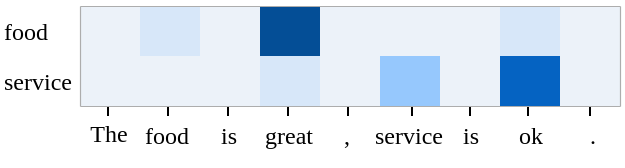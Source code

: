 <mxfile version="23.1.4" type="github">
  <diagram name="第 1 页" id="k9r1K2YOvS_ybdl0ZCWT">
    <mxGraphModel dx="398" dy="265" grid="1" gridSize="10" guides="1" tooltips="1" connect="1" arrows="1" fold="1" page="1" pageScale="1" pageWidth="827" pageHeight="1169" math="0" shadow="0">
      <root>
        <mxCell id="0" />
        <mxCell id="1" parent="0" />
        <mxCell id="Ue7qdNSdCAlJAjsyGkML-82" value="&lt;font style=&quot;font-size: 12px;&quot;&gt;The&lt;/font&gt;" style="text;html=1;align=center;verticalAlign=middle;resizable=0;points=[];autosize=1;strokeColor=none;fillColor=none;fontSize=12;fontFamily=Times New Roman;" parent="1" vertex="1">
          <mxGeometry x="221" y="302" width="40" height="30" as="geometry" />
        </mxCell>
        <mxCell id="Ue7qdNSdCAlJAjsyGkML-44" value="service" style="text;html=1;align=left;verticalAlign=middle;resizable=0;points=[];autosize=1;strokeColor=none;fillColor=none;fontSize=12;fontFamily=Times New Roman;" parent="1" vertex="1">
          <mxGeometry x="187" y="276" width="60" height="30" as="geometry" />
        </mxCell>
        <mxCell id="Ue7qdNSdCAlJAjsyGkML-45" value="food" style="text;html=1;align=left;verticalAlign=middle;resizable=0;points=[];autosize=1;strokeColor=none;fillColor=none;fontSize=12;fontFamily=Times New Roman;" parent="1" vertex="1">
          <mxGeometry x="187" y="250.5" width="50" height="30" as="geometry" />
        </mxCell>
        <mxCell id="Ue7qdNSdCAlJAjsyGkML-46" value="" style="whiteSpace=wrap;html=1;strokeColor=none;fillColor=#ECF2F9;fontSize=10;fontFamily=Times New Roman;" parent="1" vertex="1">
          <mxGeometry x="227" y="278" width="30" height="25" as="geometry" />
        </mxCell>
        <mxCell id="Ue7qdNSdCAlJAjsyGkML-47" value="" style="whiteSpace=wrap;html=1;fillColor=#ECF2F9;strokeColor=none;fontSize=10;fontFamily=Times New Roman;" parent="1" vertex="1">
          <mxGeometry x="257" y="278" width="30" height="25" as="geometry" />
        </mxCell>
        <mxCell id="Ue7qdNSdCAlJAjsyGkML-48" value="" style="whiteSpace=wrap;html=1;strokeColor=none;fillColor=#ECF2F9;fontSize=10;fontFamily=Times New Roman;" parent="1" vertex="1">
          <mxGeometry x="287" y="278" width="30" height="25" as="geometry" />
        </mxCell>
        <mxCell id="Ue7qdNSdCAlJAjsyGkML-49" value="" style="whiteSpace=wrap;html=1;fillColor=#D7E7F9;strokeColor=none;fontSize=10;fontFamily=Times New Roman;" parent="1" vertex="1">
          <mxGeometry x="317" y="278" width="30" height="25" as="geometry" />
        </mxCell>
        <mxCell id="Ue7qdNSdCAlJAjsyGkML-50" value="" style="whiteSpace=wrap;html=1;strokeColor=none;fillColor=#ECF2F9;fontSize=10;fontFamily=Times New Roman;" parent="1" vertex="1">
          <mxGeometry x="347" y="278" width="30" height="25" as="geometry" />
        </mxCell>
        <mxCell id="Ue7qdNSdCAlJAjsyGkML-51" value="" style="whiteSpace=wrap;html=1;fillColor=#96c8fd;strokeColor=none;fontSize=10;fontFamily=Times New Roman;" parent="1" vertex="1">
          <mxGeometry x="377" y="278" width="30" height="25" as="geometry" />
        </mxCell>
        <mxCell id="Ue7qdNSdCAlJAjsyGkML-52" value="" style="whiteSpace=wrap;html=1;strokeColor=none;fillColor=#ECF2F9;fontSize=10;fontFamily=Times New Roman;" parent="1" vertex="1">
          <mxGeometry x="407" y="278" width="30" height="25" as="geometry" />
        </mxCell>
        <mxCell id="Ue7qdNSdCAlJAjsyGkML-53" value="" style="whiteSpace=wrap;html=1;fillColor=#0563c2;strokeColor=none;fontSize=10;fontFamily=Times New Roman;" parent="1" vertex="1">
          <mxGeometry x="437" y="278" width="30" height="25" as="geometry" />
        </mxCell>
        <mxCell id="Ue7qdNSdCAlJAjsyGkML-54" value="" style="whiteSpace=wrap;html=1;strokeColor=none;fillColor=#ECF2F9;fontSize=10;fontFamily=Times New Roman;" parent="1" vertex="1">
          <mxGeometry x="467" y="278" width="30" height="25" as="geometry" />
        </mxCell>
        <mxCell id="Ue7qdNSdCAlJAjsyGkML-55" value="&lt;font style=&quot;font-size: 12px;&quot;&gt;food&lt;/font&gt;" style="text;html=1;align=center;verticalAlign=middle;resizable=0;points=[];autosize=1;strokeColor=none;fillColor=none;fontSize=12;fontFamily=Times New Roman;" parent="1" vertex="1">
          <mxGeometry x="245" y="303" width="50" height="30" as="geometry" />
        </mxCell>
        <mxCell id="Ue7qdNSdCAlJAjsyGkML-56" value="&lt;font style=&quot;font-size: 12px;&quot;&gt;is&lt;/font&gt;" style="text;html=1;align=center;verticalAlign=middle;resizable=0;points=[];autosize=1;strokeColor=none;fillColor=none;fontSize=12;fontFamily=Times New Roman;" parent="1" vertex="1">
          <mxGeometry x="286" y="303" width="30" height="30" as="geometry" />
        </mxCell>
        <mxCell id="Ue7qdNSdCAlJAjsyGkML-57" value="&lt;font style=&quot;font-size: 12px;&quot;&gt;great&lt;/font&gt;" style="text;html=1;align=center;verticalAlign=middle;resizable=0;points=[];autosize=1;strokeColor=none;fillColor=none;fontSize=12;fontFamily=Times New Roman;" parent="1" vertex="1">
          <mxGeometry x="306" y="303" width="50" height="30" as="geometry" />
        </mxCell>
        <mxCell id="Ue7qdNSdCAlJAjsyGkML-58" value="&lt;font style=&quot;font-size: 12px;&quot;&gt;,&lt;/font&gt;" style="text;html=1;align=center;verticalAlign=middle;resizable=0;points=[];autosize=1;strokeColor=none;fillColor=none;fontSize=12;fontFamily=Times New Roman;" parent="1" vertex="1">
          <mxGeometry x="345" y="303" width="30" height="30" as="geometry" />
        </mxCell>
        <mxCell id="Ue7qdNSdCAlJAjsyGkML-59" value="&lt;font style=&quot;font-size: 12px;&quot;&gt;service&lt;/font&gt;" style="text;html=1;align=center;verticalAlign=middle;resizable=0;points=[];autosize=1;strokeColor=none;fillColor=none;fontSize=12;fontFamily=Times New Roman;" parent="1" vertex="1">
          <mxGeometry x="361" y="303" width="60" height="30" as="geometry" />
        </mxCell>
        <mxCell id="Ue7qdNSdCAlJAjsyGkML-60" value="&lt;span style=&quot;font-size: 12px;&quot;&gt;is&lt;/span&gt;" style="text;html=1;align=center;verticalAlign=middle;resizable=0;points=[];autosize=1;strokeColor=none;fillColor=none;fontSize=12;fontFamily=Times New Roman;" parent="1" vertex="1">
          <mxGeometry x="407" y="303" width="30" height="30" as="geometry" />
        </mxCell>
        <mxCell id="Ue7qdNSdCAlJAjsyGkML-61" value="&lt;span style=&quot;font-size: 12px;&quot;&gt;ok&lt;/span&gt;" style="text;html=1;align=center;verticalAlign=middle;resizable=0;points=[];autosize=1;strokeColor=none;fillColor=none;fontSize=12;fontFamily=Times New Roman;" parent="1" vertex="1">
          <mxGeometry x="432" y="303" width="40" height="30" as="geometry" />
        </mxCell>
        <mxCell id="Ue7qdNSdCAlJAjsyGkML-62" value="&lt;span style=&quot;font-size: 12px;&quot;&gt;.&lt;/span&gt;" style="text;html=1;align=center;verticalAlign=middle;resizable=0;points=[];autosize=1;strokeColor=none;fillColor=none;fontSize=12;fontFamily=Times New Roman;fontStyle=0" parent="1" vertex="1">
          <mxGeometry x="468" y="303" width="30" height="30" as="geometry" />
        </mxCell>
        <mxCell id="Ue7qdNSdCAlJAjsyGkML-63" value="" style="endArrow=none;html=1;rounded=0;fontFamily=Times New Roman;fontSize=11;strokeColor=none;" parent="1" source="Ue7qdNSdCAlJAjsyGkML-82" edge="1">
          <mxGeometry width="50" height="50" relative="1" as="geometry">
            <mxPoint x="241" y="308" as="sourcePoint" />
            <mxPoint x="241" y="303" as="targetPoint" />
          </mxGeometry>
        </mxCell>
        <mxCell id="Ue7qdNSdCAlJAjsyGkML-64" value="" style="endArrow=none;html=1;rounded=0;fontFamily=Times New Roman;fontSize=11;" parent="1" edge="1">
          <mxGeometry width="50" height="50" relative="1" as="geometry">
            <mxPoint x="271" y="308" as="sourcePoint" />
            <mxPoint x="271" y="303" as="targetPoint" />
          </mxGeometry>
        </mxCell>
        <mxCell id="Ue7qdNSdCAlJAjsyGkML-65" value="" style="endArrow=none;html=1;rounded=0;fontFamily=Times New Roman;fontSize=11;" parent="1" edge="1">
          <mxGeometry width="50" height="50" relative="1" as="geometry">
            <mxPoint x="301" y="308" as="sourcePoint" />
            <mxPoint x="301" y="303" as="targetPoint" />
          </mxGeometry>
        </mxCell>
        <mxCell id="Ue7qdNSdCAlJAjsyGkML-66" value="" style="endArrow=none;html=1;rounded=0;fontFamily=Times New Roman;fontSize=11;" parent="1" edge="1">
          <mxGeometry width="50" height="50" relative="1" as="geometry">
            <mxPoint x="331" y="308" as="sourcePoint" />
            <mxPoint x="331" y="303" as="targetPoint" />
          </mxGeometry>
        </mxCell>
        <mxCell id="Ue7qdNSdCAlJAjsyGkML-67" value="" style="endArrow=none;html=1;rounded=0;fontFamily=Times New Roman;fontSize=11;" parent="1" edge="1">
          <mxGeometry width="50" height="50" relative="1" as="geometry">
            <mxPoint x="361" y="308" as="sourcePoint" />
            <mxPoint x="361" y="303" as="targetPoint" />
          </mxGeometry>
        </mxCell>
        <mxCell id="Ue7qdNSdCAlJAjsyGkML-68" value="" style="endArrow=none;html=1;rounded=0;fontFamily=Times New Roman;fontSize=11;" parent="1" edge="1">
          <mxGeometry width="50" height="50" relative="1" as="geometry">
            <mxPoint x="393" y="308" as="sourcePoint" />
            <mxPoint x="393" y="303" as="targetPoint" />
          </mxGeometry>
        </mxCell>
        <mxCell id="Ue7qdNSdCAlJAjsyGkML-69" value="" style="endArrow=none;html=1;rounded=0;fontFamily=Times New Roman;fontSize=11;" parent="1" edge="1">
          <mxGeometry width="50" height="50" relative="1" as="geometry">
            <mxPoint x="422" y="308" as="sourcePoint" />
            <mxPoint x="422" y="303" as="targetPoint" />
          </mxGeometry>
        </mxCell>
        <mxCell id="Ue7qdNSdCAlJAjsyGkML-70" value="" style="endArrow=none;html=1;rounded=0;fontFamily=Times New Roman;fontSize=11;" parent="1" edge="1">
          <mxGeometry width="50" height="50" relative="1" as="geometry">
            <mxPoint x="451" y="308" as="sourcePoint" />
            <mxPoint x="451" y="303" as="targetPoint" />
          </mxGeometry>
        </mxCell>
        <mxCell id="Ue7qdNSdCAlJAjsyGkML-71" value="" style="endArrow=none;html=1;rounded=0;fontFamily=Times New Roman;fontSize=11;" parent="1" edge="1">
          <mxGeometry width="50" height="50" relative="1" as="geometry">
            <mxPoint x="482" y="308" as="sourcePoint" />
            <mxPoint x="482" y="303" as="targetPoint" />
          </mxGeometry>
        </mxCell>
        <mxCell id="Ue7qdNSdCAlJAjsyGkML-72" value="" style="whiteSpace=wrap;html=1;strokeColor=none;fillColor=#ECF2F9;fontSize=10;fontFamily=Times New Roman;rounded=0;" parent="1" vertex="1">
          <mxGeometry x="227" y="253" width="30" height="25" as="geometry" />
        </mxCell>
        <mxCell id="Ue7qdNSdCAlJAjsyGkML-73" value="" style="whiteSpace=wrap;html=1;fillColor=#D7E7F9;strokeColor=none;fontSize=10;fontFamily=Times New Roman;rounded=0;" parent="1" vertex="1">
          <mxGeometry x="257" y="253" width="30" height="25" as="geometry" />
        </mxCell>
        <mxCell id="Ue7qdNSdCAlJAjsyGkML-74" value="" style="whiteSpace=wrap;html=1;strokeColor=none;fillColor=#ECF2F9;fontSize=10;fontFamily=Times New Roman;rounded=0;" parent="1" vertex="1">
          <mxGeometry x="287" y="253" width="30" height="25" as="geometry" />
        </mxCell>
        <mxCell id="Ue7qdNSdCAlJAjsyGkML-75" value="" style="whiteSpace=wrap;html=1;fillColor=#044E96;strokeColor=none;fontSize=10;fontFamily=Times New Roman;rounded=0;" parent="1" vertex="1">
          <mxGeometry x="317" y="253" width="30" height="25" as="geometry" />
        </mxCell>
        <mxCell id="Ue7qdNSdCAlJAjsyGkML-76" value="" style="whiteSpace=wrap;html=1;strokeColor=none;fillColor=#ECF2F9;fontSize=10;fontFamily=Times New Roman;rounded=0;" parent="1" vertex="1">
          <mxGeometry x="347" y="253" width="30" height="25" as="geometry" />
        </mxCell>
        <mxCell id="Ue7qdNSdCAlJAjsyGkML-77" value="" style="whiteSpace=wrap;html=1;fillColor=#ECF2F9;strokeColor=none;fontSize=10;fontFamily=Times New Roman;rounded=0;" parent="1" vertex="1">
          <mxGeometry x="377" y="253" width="30" height="25" as="geometry" />
        </mxCell>
        <mxCell id="Ue7qdNSdCAlJAjsyGkML-78" value="" style="whiteSpace=wrap;html=1;strokeColor=none;fillColor=#ECF2F9;fontSize=10;fontFamily=Times New Roman;rounded=0;" parent="1" vertex="1">
          <mxGeometry x="407" y="253" width="30" height="25" as="geometry" />
        </mxCell>
        <mxCell id="Ue7qdNSdCAlJAjsyGkML-79" value="" style="whiteSpace=wrap;html=1;fillColor=#D7E7F9;strokeColor=none;fontSize=10;fontFamily=Times New Roman;rounded=0;" parent="1" vertex="1">
          <mxGeometry x="437" y="253" width="30" height="25" as="geometry" />
        </mxCell>
        <mxCell id="Ue7qdNSdCAlJAjsyGkML-80" value="" style="whiteSpace=wrap;html=1;strokeColor=none;fillColor=#ECF2F9;fontSize=10;fontFamily=Times New Roman;rounded=0;" parent="1" vertex="1">
          <mxGeometry x="467" y="253" width="30" height="25" as="geometry" />
        </mxCell>
        <mxCell id="Ue7qdNSdCAlJAjsyGkML-83" value="" style="endArrow=none;html=1;rounded=0;exitX=0;exitY=0;exitDx=0;exitDy=0;entryX=1;entryY=0;entryDx=0;entryDy=0;strokeColor=#adadad;strokeWidth=0.6;" parent="1" source="Ue7qdNSdCAlJAjsyGkML-72" target="Ue7qdNSdCAlJAjsyGkML-80" edge="1">
          <mxGeometry width="50" height="50" relative="1" as="geometry">
            <mxPoint x="250" y="243" as="sourcePoint" />
            <mxPoint x="300" y="193" as="targetPoint" />
          </mxGeometry>
        </mxCell>
        <mxCell id="Ue7qdNSdCAlJAjsyGkML-84" value="" style="endArrow=none;html=1;rounded=0;exitX=1;exitY=1;exitDx=0;exitDy=0;entryX=1;entryY=0;entryDx=0;entryDy=0;strokeColor=#adadad;strokeWidth=0.6;" parent="1" source="Ue7qdNSdCAlJAjsyGkML-54" target="Ue7qdNSdCAlJAjsyGkML-80" edge="1">
          <mxGeometry width="50" height="50" relative="1" as="geometry">
            <mxPoint x="237" y="263" as="sourcePoint" />
            <mxPoint x="507" y="263" as="targetPoint" />
          </mxGeometry>
        </mxCell>
        <mxCell id="Ue7qdNSdCAlJAjsyGkML-88" value="" style="endArrow=none;html=1;rounded=0;fontFamily=Times New Roman;fontSize=11;" parent="1" edge="1">
          <mxGeometry width="50" height="50" relative="1" as="geometry">
            <mxPoint x="241" y="308" as="sourcePoint" />
            <mxPoint x="241" y="303" as="targetPoint" />
          </mxGeometry>
        </mxCell>
        <mxCell id="Ue7qdNSdCAlJAjsyGkML-85" value="" style="endArrow=none;html=1;rounded=0;strokeColor=#adadad;strokeWidth=0.6;exitX=1;exitY=1;exitDx=0;exitDy=0;entryX=0;entryY=1;entryDx=0;entryDy=0;" parent="1" source="Ue7qdNSdCAlJAjsyGkML-54" target="Ue7qdNSdCAlJAjsyGkML-46" edge="1">
          <mxGeometry width="50" height="50" relative="1" as="geometry">
            <mxPoint x="250" y="360" as="sourcePoint" />
            <mxPoint x="180" y="360" as="targetPoint" />
          </mxGeometry>
        </mxCell>
        <mxCell id="Ue7qdNSdCAlJAjsyGkML-86" value="" style="endArrow=none;html=1;rounded=0;exitX=0;exitY=0;exitDx=0;exitDy=0;entryX=0;entryY=1;entryDx=0;entryDy=0;strokeColor=#adadad;strokeWidth=0.6;" parent="1" source="Ue7qdNSdCAlJAjsyGkML-72" target="Ue7qdNSdCAlJAjsyGkML-46" edge="1">
          <mxGeometry width="50" height="50" relative="1" as="geometry">
            <mxPoint x="237" y="288" as="sourcePoint" />
            <mxPoint x="507" y="288" as="targetPoint" />
          </mxGeometry>
        </mxCell>
      </root>
    </mxGraphModel>
  </diagram>
</mxfile>
